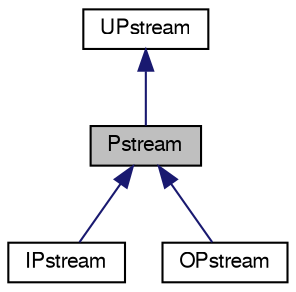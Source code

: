 digraph "Pstream"
{
  bgcolor="transparent";
  edge [fontname="FreeSans",fontsize="10",labelfontname="FreeSans",labelfontsize="10"];
  node [fontname="FreeSans",fontsize="10",shape=record];
  Node0 [label="Pstream",height=0.2,width=0.4,color="black", fillcolor="grey75", style="filled", fontcolor="black"];
  Node1 -> Node0 [dir="back",color="midnightblue",fontsize="10",style="solid",fontname="FreeSans"];
  Node1 [label="UPstream",height=0.2,width=0.4,color="black",URL="$a26270.html",tooltip="Inter-processor communications stream. "];
  Node0 -> Node2 [dir="back",color="midnightblue",fontsize="10",style="solid",fontname="FreeSans"];
  Node2 [label="IPstream",height=0.2,width=0.4,color="black",URL="$a26242.html",tooltip="Input inter-processor communications stream. "];
  Node0 -> Node3 [dir="back",color="midnightblue",fontsize="10",style="solid",fontname="FreeSans"];
  Node3 [label="OPstream",height=0.2,width=0.4,color="black",URL="$a26246.html",tooltip="Output inter-processor communications stream. "];
}
